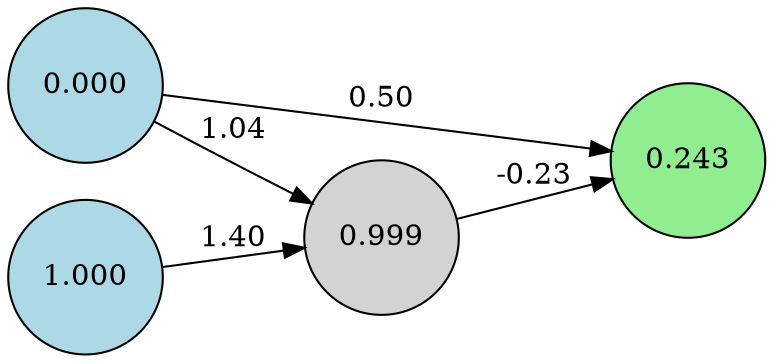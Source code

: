 digraph neat {
  rankdir=LR;
  node [shape=circle];
  node0 [label="0.000", style=filled, fillcolor=lightblue];
  node1 [label="1.000", style=filled, fillcolor=lightblue];
  node129 [label="0.243", style=filled, fillcolor=lightgreen];
  node171 [label="0.999", style=filled, fillcolor=lightgray];
  node0 -> node129 [label="0.50"];
  node1 -> node171 [label="1.40"];
  node171 -> node129 [label="-0.23"];
  node0 -> node171 [label="1.04"];
}
